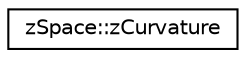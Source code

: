 digraph "Graphical Class Hierarchy"
{
 // LATEX_PDF_SIZE
  edge [fontname="Helvetica",fontsize="10",labelfontname="Helvetica",labelfontsize="10"];
  node [fontname="Helvetica",fontsize="10",shape=record];
  rankdir="LR";
  Node0 [label="zSpace::zCurvature",height=0.2,width=0.4,color="black", fillcolor="white", style="filled",URL="$structz_space_1_1z_curvature.html",tooltip="A curvature struct defined to hold defined to hold curvature information of a half-edge Mesh...."];
}
